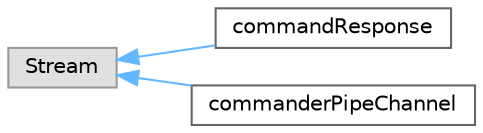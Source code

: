 digraph "Graphical Class Hierarchy"
{
 // INTERACTIVE_SVG=YES
 // LATEX_PDF_SIZE
  bgcolor="transparent";
  edge [fontname=Helvetica,fontsize=10,labelfontname=Helvetica,labelfontsize=10];
  node [fontname=Helvetica,fontsize=10,shape=box,height=0.2,width=0.4];
  rankdir="LR";
  Node0 [label="Stream",height=0.2,width=0.4,color="grey60", fillcolor="#E0E0E0", style="filled",tooltip=" "];
  Node0 -> Node1 [dir="back",color="steelblue1",style="solid"];
  Node1 [label="commandResponse",height=0.2,width=0.4,color="grey40", fillcolor="white", style="filled",URL="$classcommand_response.html",tooltip="Default response class."];
  Node0 -> Node2 [dir="back",color="steelblue1",style="solid"];
  Node2 [label="commanderPipeChannel",height=0.2,width=0.4,color="grey40", fillcolor="white", style="filled",URL="$classcommander_pipe_channel.html",tooltip=" "];
}
